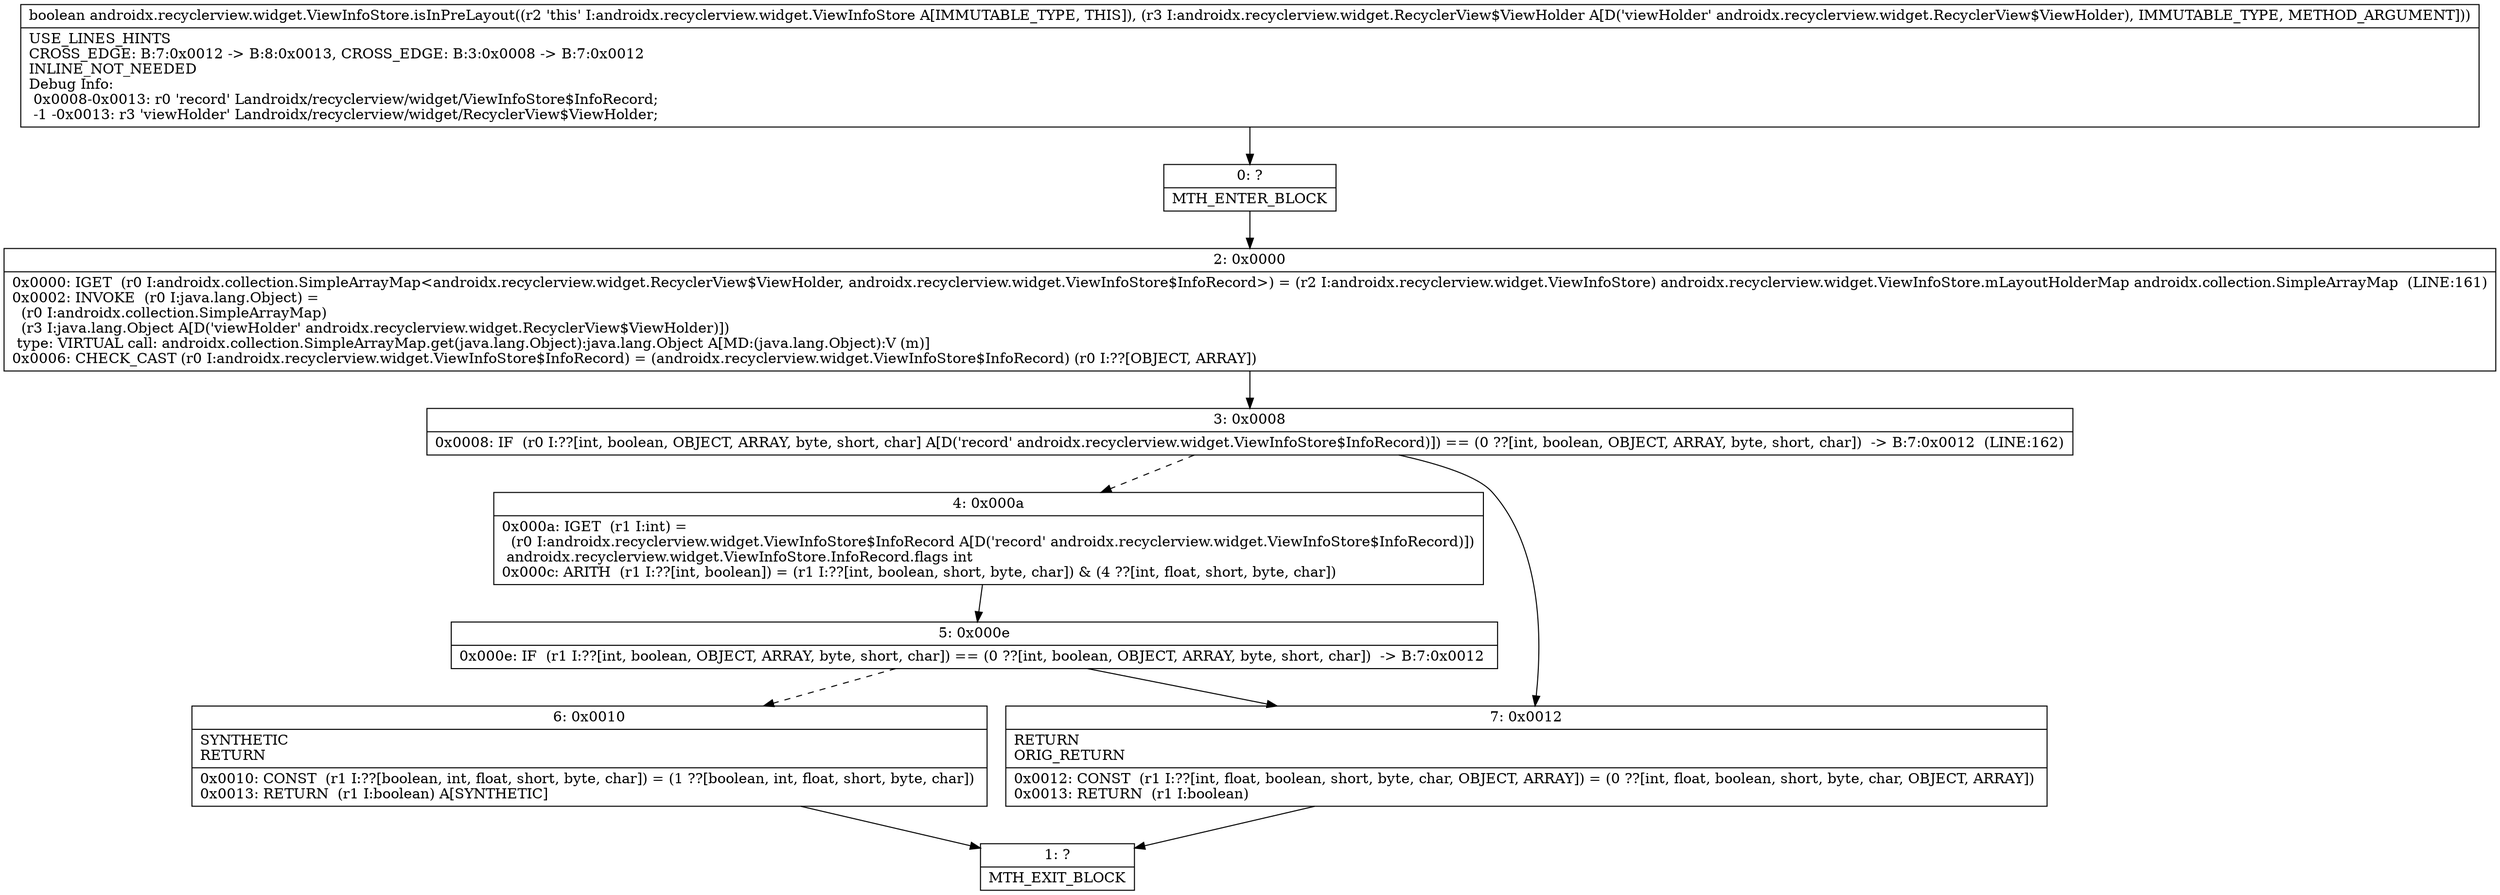 digraph "CFG forandroidx.recyclerview.widget.ViewInfoStore.isInPreLayout(Landroidx\/recyclerview\/widget\/RecyclerView$ViewHolder;)Z" {
Node_0 [shape=record,label="{0\:\ ?|MTH_ENTER_BLOCK\l}"];
Node_2 [shape=record,label="{2\:\ 0x0000|0x0000: IGET  (r0 I:androidx.collection.SimpleArrayMap\<androidx.recyclerview.widget.RecyclerView$ViewHolder, androidx.recyclerview.widget.ViewInfoStore$InfoRecord\>) = (r2 I:androidx.recyclerview.widget.ViewInfoStore) androidx.recyclerview.widget.ViewInfoStore.mLayoutHolderMap androidx.collection.SimpleArrayMap  (LINE:161)\l0x0002: INVOKE  (r0 I:java.lang.Object) = \l  (r0 I:androidx.collection.SimpleArrayMap)\l  (r3 I:java.lang.Object A[D('viewHolder' androidx.recyclerview.widget.RecyclerView$ViewHolder)])\l type: VIRTUAL call: androidx.collection.SimpleArrayMap.get(java.lang.Object):java.lang.Object A[MD:(java.lang.Object):V (m)]\l0x0006: CHECK_CAST (r0 I:androidx.recyclerview.widget.ViewInfoStore$InfoRecord) = (androidx.recyclerview.widget.ViewInfoStore$InfoRecord) (r0 I:??[OBJECT, ARRAY]) \l}"];
Node_3 [shape=record,label="{3\:\ 0x0008|0x0008: IF  (r0 I:??[int, boolean, OBJECT, ARRAY, byte, short, char] A[D('record' androidx.recyclerview.widget.ViewInfoStore$InfoRecord)]) == (0 ??[int, boolean, OBJECT, ARRAY, byte, short, char])  \-\> B:7:0x0012  (LINE:162)\l}"];
Node_4 [shape=record,label="{4\:\ 0x000a|0x000a: IGET  (r1 I:int) = \l  (r0 I:androidx.recyclerview.widget.ViewInfoStore$InfoRecord A[D('record' androidx.recyclerview.widget.ViewInfoStore$InfoRecord)])\l androidx.recyclerview.widget.ViewInfoStore.InfoRecord.flags int \l0x000c: ARITH  (r1 I:??[int, boolean]) = (r1 I:??[int, boolean, short, byte, char]) & (4 ??[int, float, short, byte, char]) \l}"];
Node_5 [shape=record,label="{5\:\ 0x000e|0x000e: IF  (r1 I:??[int, boolean, OBJECT, ARRAY, byte, short, char]) == (0 ??[int, boolean, OBJECT, ARRAY, byte, short, char])  \-\> B:7:0x0012 \l}"];
Node_6 [shape=record,label="{6\:\ 0x0010|SYNTHETIC\lRETURN\l|0x0010: CONST  (r1 I:??[boolean, int, float, short, byte, char]) = (1 ??[boolean, int, float, short, byte, char]) \l0x0013: RETURN  (r1 I:boolean) A[SYNTHETIC]\l}"];
Node_1 [shape=record,label="{1\:\ ?|MTH_EXIT_BLOCK\l}"];
Node_7 [shape=record,label="{7\:\ 0x0012|RETURN\lORIG_RETURN\l|0x0012: CONST  (r1 I:??[int, float, boolean, short, byte, char, OBJECT, ARRAY]) = (0 ??[int, float, boolean, short, byte, char, OBJECT, ARRAY]) \l0x0013: RETURN  (r1 I:boolean) \l}"];
MethodNode[shape=record,label="{boolean androidx.recyclerview.widget.ViewInfoStore.isInPreLayout((r2 'this' I:androidx.recyclerview.widget.ViewInfoStore A[IMMUTABLE_TYPE, THIS]), (r3 I:androidx.recyclerview.widget.RecyclerView$ViewHolder A[D('viewHolder' androidx.recyclerview.widget.RecyclerView$ViewHolder), IMMUTABLE_TYPE, METHOD_ARGUMENT]))  | USE_LINES_HINTS\lCROSS_EDGE: B:7:0x0012 \-\> B:8:0x0013, CROSS_EDGE: B:3:0x0008 \-\> B:7:0x0012\lINLINE_NOT_NEEDED\lDebug Info:\l  0x0008\-0x0013: r0 'record' Landroidx\/recyclerview\/widget\/ViewInfoStore$InfoRecord;\l  \-1 \-0x0013: r3 'viewHolder' Landroidx\/recyclerview\/widget\/RecyclerView$ViewHolder;\l}"];
MethodNode -> Node_0;Node_0 -> Node_2;
Node_2 -> Node_3;
Node_3 -> Node_4[style=dashed];
Node_3 -> Node_7;
Node_4 -> Node_5;
Node_5 -> Node_6[style=dashed];
Node_5 -> Node_7;
Node_6 -> Node_1;
Node_7 -> Node_1;
}

